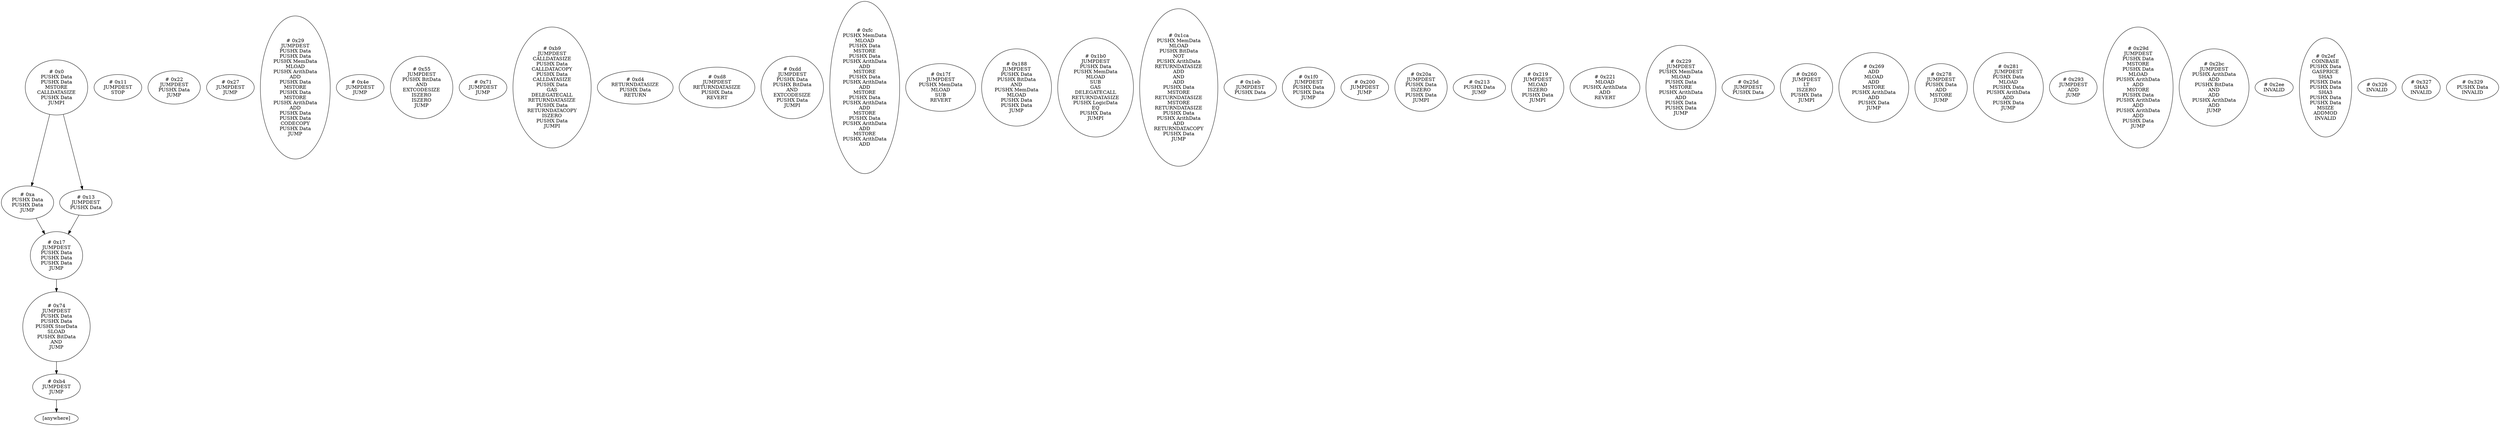 /* Generated by GvGen v.1.0 (https://www.github.com/stricaud/gvgen) */

digraph G {
compound=true;
   node1 [label="[anywhere]"];
   node2 [label="# 0x0
PUSHX Data
PUSHX Data
MSTORE
CALLDATASIZE
PUSHX Data
JUMPI
"];
   node3 [label="# 0xa
PUSHX Data
PUSHX Data
JUMP
"];
   node4 [label="# 0x11
JUMPDEST
STOP
"];
   node5 [label="# 0x13
JUMPDEST
PUSHX Data
"];
   node6 [label="# 0x17
JUMPDEST
PUSHX Data
PUSHX Data
PUSHX Data
JUMP
"];
   node7 [label="# 0x22
JUMPDEST
PUSHX Data
JUMP
"];
   node8 [label="# 0x27
JUMPDEST
JUMP
"];
   node9 [label="# 0x29
JUMPDEST
PUSHX Data
PUSHX Data
PUSHX MemData
MLOAD
PUSHX ArithData
ADD
PUSHX Data
MSTORE
PUSHX Data
MSTORE
PUSHX ArithData
ADD
PUSHX Data
PUSHX Data
CODECOPY
PUSHX Data
JUMP
"];
   node10 [label="# 0x4e
JUMPDEST
JUMP
"];
   node11 [label="# 0x55
JUMPDEST
PUSHX BitData
AND
EXTCODESIZE
ISZERO
ISZERO
JUMP
"];
   node12 [label="# 0x71
JUMPDEST
JUMP
"];
   node13 [label="# 0x74
JUMPDEST
PUSHX Data
PUSHX Data
PUSHX StorData
SLOAD
PUSHX BitData
AND
JUMP
"];
   node14 [label="# 0xb4
JUMPDEST
JUMP
"];
   node15 [label="# 0xb9
JUMPDEST
CALLDATASIZE
PUSHX Data
CALLDATACOPY
PUSHX Data
CALLDATASIZE
PUSHX Data
GAS
DELEGATECALL
RETURNDATASIZE
PUSHX Data
RETURNDATACOPY
ISZERO
PUSHX Data
JUMPI
"];
   node16 [label="# 0xd4
RETURNDATASIZE
PUSHX Data
RETURN
"];
   node17 [label="# 0xd8
JUMPDEST
RETURNDATASIZE
PUSHX Data
REVERT
"];
   node18 [label="# 0xdd
JUMPDEST
PUSHX Data
PUSHX BitData
AND
EXTCODESIZE
PUSHX Data
JUMPI
"];
   node19 [label="# 0xfc
PUSHX MemData
MLOAD
PUSHX Data
MSTORE
PUSHX Data
PUSHX ArithData
ADD
MSTORE
PUSHX Data
PUSHX ArithData
ADD
MSTORE
PUSHX Data
PUSHX ArithData
ADD
MSTORE
PUSHX Data
PUSHX ArithData
ADD
MSTORE
PUSHX ArithData
ADD
"];
   node20 [label="# 0x17f
JUMPDEST
PUSHX MemData
MLOAD
SUB
REVERT
"];
   node21 [label="# 0x188
JUMPDEST
PUSHX Data
PUSHX BitData
AND
PUSHX MemData
MLOAD
PUSHX Data
PUSHX Data
JUMP
"];
   node22 [label="# 0x1b0
JUMPDEST
PUSHX Data
PUSHX MemData
MLOAD
SUB
GAS
DELEGATECALL
RETURNDATASIZE
PUSHX LogicData
EQ
PUSHX Data
JUMPI
"];
   node23 [label="# 0x1ca
PUSHX MemData
MLOAD
PUSHX BitData
NOT
PUSHX ArithData
RETURNDATASIZE
ADD
AND
ADD
PUSHX Data
MSTORE
RETURNDATASIZE
MSTORE
RETURNDATASIZE
PUSHX Data
PUSHX ArithData
ADD
RETURNDATACOPY
PUSHX Data
JUMP
"];
   node24 [label="# 0x1eb
JUMPDEST
PUSHX Data
"];
   node25 [label="# 0x1f0
JUMPDEST
PUSHX Data
PUSHX Data
JUMP
"];
   node26 [label="# 0x200
JUMPDEST
JUMP
"];
   node27 [label="# 0x20a
JUMPDEST
PUSHX Data
ISZERO
PUSHX Data
JUMPI
"];
   node28 [label="# 0x213
PUSHX Data
JUMP
"];
   node29 [label="# 0x219
JUMPDEST
MLOAD
ISZERO
PUSHX Data
JUMPI
"];
   node30 [label="# 0x221
MLOAD
PUSHX ArithData
ADD
REVERT
"];
   node31 [label="# 0x229
JUMPDEST
PUSHX MemData
MLOAD
PUSHX Data
MSTORE
PUSHX ArithData
ADD
PUSHX Data
PUSHX Data
JUMP
"];
   node32 [label="# 0x25d
JUMPDEST
PUSHX Data
"];
   node33 [label="# 0x260
JUMPDEST
LT
ISZERO
PUSHX Data
JUMPI
"];
   node34 [label="# 0x269
ADD
MLOAD
ADD
MSTORE
PUSHX ArithData
ADD
PUSHX Data
JUMP
"];
   node35 [label="# 0x278
JUMPDEST
PUSHX Data
ADD
MSTORE
JUMP
"];
   node36 [label="# 0x281
JUMPDEST
PUSHX Data
MLOAD
PUSHX Data
PUSHX ArithData
ADD
PUSHX Data
JUMP
"];
   node37 [label="# 0x293
JUMPDEST
ADD
JUMP
"];
   node38 [label="# 0x29d
JUMPDEST
PUSHX Data
MSTORE
PUSHX Data
MLOAD
PUSHX ArithData
ADD
MSTORE
PUSHX Data
PUSHX ArithData
ADD
PUSHX ArithData
ADD
PUSHX Data
JUMP
"];
   node39 [label="# 0x2bc
JUMPDEST
PUSHX ArithData
ADD
PUSHX BitData
AND
ADD
PUSHX ArithData
ADD
JUMP
"];
   node40 [label="# 0x2ee
INVALID
"];
   node41 [label="# 0x2ef
COINBASE
PUSHX Data
GASPRICE
SHA3
PUSHX Data
PUSHX Data
SHA3
PUSHX Data
PUSHX Data
MSIZE
ADDMOD
INVALID
"];
   node42 [label="# 0x326
INVALID
"];
   node43 [label="# 0x327
SHA3
INVALID
"];
   node44 [label="# 0x329
PUSHX Data
INVALID
"];
node2->node5;
node2->node3;
node3->node6;
node5->node6;
node6->node13;
node13->node14;
node14->node1;
}
